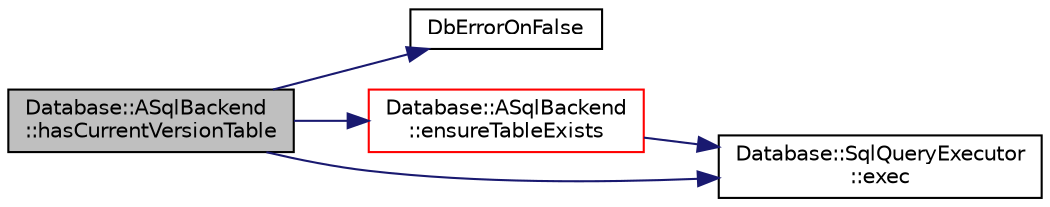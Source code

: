 digraph "Database::ASqlBackend::hasCurrentVersionTable"
{
 // LATEX_PDF_SIZE
  edge [fontname="Helvetica",fontsize="10",labelfontname="Helvetica",labelfontsize="10"];
  node [fontname="Helvetica",fontsize="10",shape=record];
  rankdir="LR";
  Node1 [label="Database::ASqlBackend\l::hasCurrentVersionTable",height=0.2,width=0.4,color="black", fillcolor="grey75", style="filled", fontcolor="black",tooltip=" "];
  Node1 -> Node2 [color="midnightblue",fontsize="10",style="solid",fontname="Helvetica"];
  Node2 [label="DbErrorOnFalse",height=0.2,width=0.4,color="black", fillcolor="white", style="filled",URL="$ibackend_8hpp.html#ac6fb985b87586bc7d7e15bfbef46f893",tooltip=" "];
  Node1 -> Node3 [color="midnightblue",fontsize="10",style="solid",fontname="Helvetica"];
  Node3 [label="Database::ASqlBackend\l::ensureTableExists",height=0.2,width=0.4,color="red", fillcolor="white", style="filled",URL="$class_database_1_1_a_sql_backend.html#a6b163257b1e7f0027236542016baf8a6",tooltip="Make sure given table exists in database."];
  Node3 -> Node5 [color="midnightblue",fontsize="10",style="solid",fontname="Helvetica"];
  Node5 [label="Database::SqlQueryExecutor\l::exec",height=0.2,width=0.4,color="black", fillcolor="white", style="filled",URL="$class_database_1_1_sql_query_executor.html#a92b20d0dac92b5fa49b9184f8e341a94",tooltip=" "];
  Node1 -> Node5 [color="midnightblue",fontsize="10",style="solid",fontname="Helvetica"];
}
